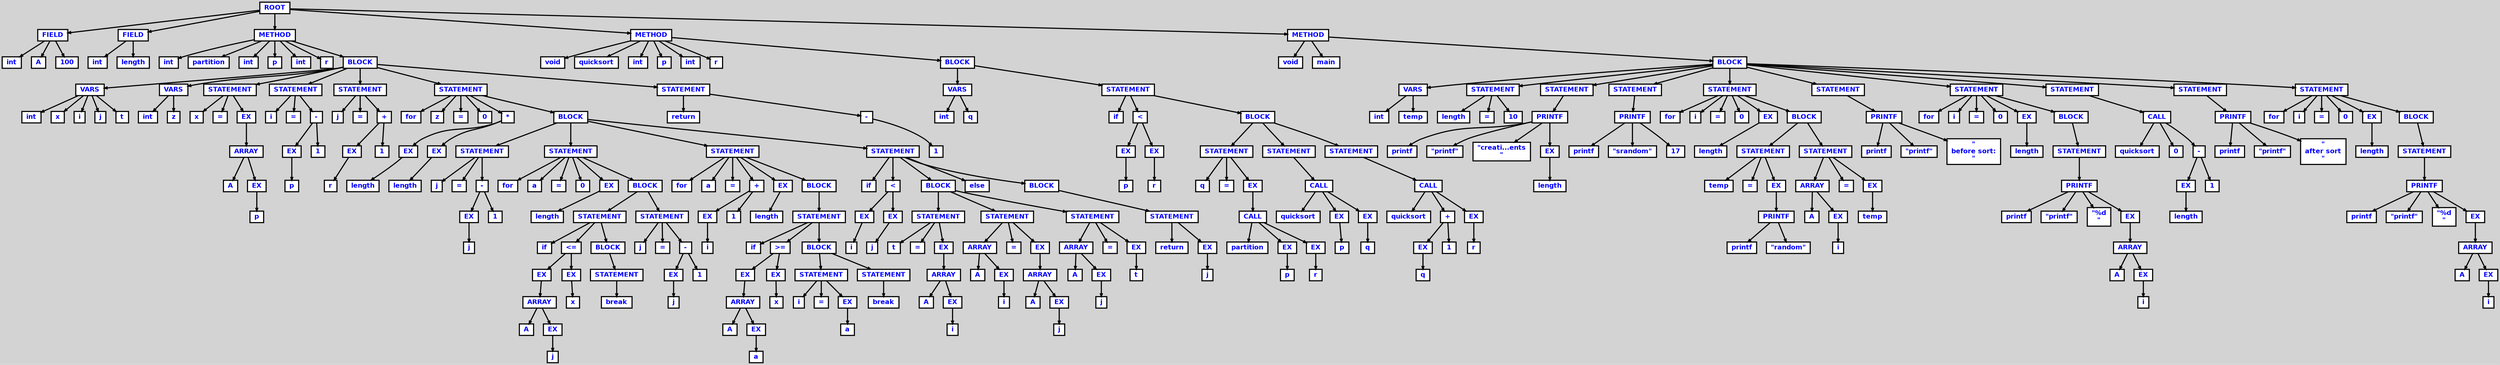 digraph {

	ordering=out;
	ranksep=.4;
	bgcolor="lightgrey"; node [shape=box, fixedsize=false, fontsize=12, fontname="Helvetica-bold", fontcolor="blue"
		width=.25, height=.25, color="black", fillcolor="white", style="filled, solid, bold"];
	edge [arrowsize=.5, color="black", style="bold"]

  n0 [label="ROOT"];
  n1 [label="FIELD"];
  n1 [label="FIELD"];
  n2 [label="int"];
  n3 [label="A"];
  n4 [label="100"];
  n5 [label="FIELD"];
  n5 [label="FIELD"];
  n6 [label="int"];
  n7 [label="length"];
  n8 [label="METHOD"];
  n8 [label="METHOD"];
  n9 [label="int"];
  n10 [label="partition"];
  n11 [label="int"];
  n12 [label="p"];
  n13 [label="int"];
  n14 [label="r"];
  n15 [label="BLOCK"];
  n15 [label="BLOCK"];
  n16 [label="VARS"];
  n16 [label="VARS"];
  n17 [label="int"];
  n18 [label="x"];
  n19 [label="i"];
  n20 [label="j"];
  n21 [label="t"];
  n22 [label="VARS"];
  n22 [label="VARS"];
  n23 [label="int"];
  n24 [label="z"];
  n25 [label="STATEMENT"];
  n25 [label="STATEMENT"];
  n26 [label="x"];
  n27 [label="="];
  n28 [label="EX"];
  n28 [label="EX"];
  n29 [label="ARRAY"];
  n29 [label="ARRAY"];
  n30 [label="A"];
  n31 [label="EX"];
  n31 [label="EX"];
  n32 [label="p"];
  n33 [label="STATEMENT"];
  n33 [label="STATEMENT"];
  n34 [label="i"];
  n35 [label="="];
  n36 [label="-"];
  n36 [label="-"];
  n37 [label="EX"];
  n37 [label="EX"];
  n38 [label="p"];
  n39 [label="1"];
  n40 [label="STATEMENT"];
  n40 [label="STATEMENT"];
  n41 [label="j"];
  n42 [label="="];
  n43 [label="+"];
  n43 [label="+"];
  n44 [label="EX"];
  n44 [label="EX"];
  n45 [label="r"];
  n46 [label="1"];
  n47 [label="STATEMENT"];
  n47 [label="STATEMENT"];
  n48 [label="for"];
  n49 [label="z"];
  n50 [label="="];
  n51 [label="0"];
  n52 [label="*"];
  n52 [label="*"];
  n53 [label="EX"];
  n53 [label="EX"];
  n54 [label="length"];
  n55 [label="EX"];
  n55 [label="EX"];
  n56 [label="length"];
  n57 [label="BLOCK"];
  n57 [label="BLOCK"];
  n58 [label="STATEMENT"];
  n58 [label="STATEMENT"];
  n59 [label="j"];
  n60 [label="="];
  n61 [label="-"];
  n61 [label="-"];
  n62 [label="EX"];
  n62 [label="EX"];
  n63 [label="j"];
  n64 [label="1"];
  n65 [label="STATEMENT"];
  n65 [label="STATEMENT"];
  n66 [label="for"];
  n67 [label="a"];
  n68 [label="="];
  n69 [label="0"];
  n70 [label="EX"];
  n70 [label="EX"];
  n71 [label="length"];
  n72 [label="BLOCK"];
  n72 [label="BLOCK"];
  n73 [label="STATEMENT"];
  n73 [label="STATEMENT"];
  n74 [label="if"];
  n75 [label="<="];
  n75 [label="<="];
  n76 [label="EX"];
  n76 [label="EX"];
  n77 [label="ARRAY"];
  n77 [label="ARRAY"];
  n78 [label="A"];
  n79 [label="EX"];
  n79 [label="EX"];
  n80 [label="j"];
  n81 [label="EX"];
  n81 [label="EX"];
  n82 [label="x"];
  n83 [label="BLOCK"];
  n83 [label="BLOCK"];
  n84 [label="STATEMENT"];
  n84 [label="STATEMENT"];
  n85 [label="break"];
  n86 [label="STATEMENT"];
  n86 [label="STATEMENT"];
  n87 [label="j"];
  n88 [label="="];
  n89 [label="-"];
  n89 [label="-"];
  n90 [label="EX"];
  n90 [label="EX"];
  n91 [label="j"];
  n92 [label="1"];
  n93 [label="STATEMENT"];
  n93 [label="STATEMENT"];
  n94 [label="for"];
  n95 [label="a"];
  n96 [label="="];
  n97 [label="+"];
  n97 [label="+"];
  n98 [label="EX"];
  n98 [label="EX"];
  n99 [label="i"];
  n100 [label="1"];
  n101 [label="EX"];
  n101 [label="EX"];
  n102 [label="length"];
  n103 [label="BLOCK"];
  n103 [label="BLOCK"];
  n104 [label="STATEMENT"];
  n104 [label="STATEMENT"];
  n105 [label="if"];
  n106 [label=">="];
  n106 [label=">="];
  n107 [label="EX"];
  n107 [label="EX"];
  n108 [label="ARRAY"];
  n108 [label="ARRAY"];
  n109 [label="A"];
  n110 [label="EX"];
  n110 [label="EX"];
  n111 [label="a"];
  n112 [label="EX"];
  n112 [label="EX"];
  n113 [label="x"];
  n114 [label="BLOCK"];
  n114 [label="BLOCK"];
  n115 [label="STATEMENT"];
  n115 [label="STATEMENT"];
  n116 [label="i"];
  n117 [label="="];
  n118 [label="EX"];
  n118 [label="EX"];
  n119 [label="a"];
  n120 [label="STATEMENT"];
  n120 [label="STATEMENT"];
  n121 [label="break"];
  n122 [label="STATEMENT"];
  n122 [label="STATEMENT"];
  n123 [label="if"];
  n124 [label="<"];
  n124 [label="<"];
  n125 [label="EX"];
  n125 [label="EX"];
  n126 [label="i"];
  n127 [label="EX"];
  n127 [label="EX"];
  n128 [label="j"];
  n129 [label="BLOCK"];
  n129 [label="BLOCK"];
  n130 [label="STATEMENT"];
  n130 [label="STATEMENT"];
  n131 [label="t"];
  n132 [label="="];
  n133 [label="EX"];
  n133 [label="EX"];
  n134 [label="ARRAY"];
  n134 [label="ARRAY"];
  n135 [label="A"];
  n136 [label="EX"];
  n136 [label="EX"];
  n137 [label="i"];
  n138 [label="STATEMENT"];
  n138 [label="STATEMENT"];
  n139 [label="ARRAY"];
  n139 [label="ARRAY"];
  n140 [label="A"];
  n141 [label="EX"];
  n141 [label="EX"];
  n142 [label="i"];
  n143 [label="="];
  n144 [label="EX"];
  n144 [label="EX"];
  n145 [label="ARRAY"];
  n145 [label="ARRAY"];
  n146 [label="A"];
  n147 [label="EX"];
  n147 [label="EX"];
  n148 [label="j"];
  n149 [label="STATEMENT"];
  n149 [label="STATEMENT"];
  n150 [label="ARRAY"];
  n150 [label="ARRAY"];
  n151 [label="A"];
  n152 [label="EX"];
  n152 [label="EX"];
  n153 [label="j"];
  n154 [label="="];
  n155 [label="EX"];
  n155 [label="EX"];
  n156 [label="t"];
  n157 [label="else"];
  n158 [label="BLOCK"];
  n158 [label="BLOCK"];
  n159 [label="STATEMENT"];
  n159 [label="STATEMENT"];
  n160 [label="return"];
  n161 [label="EX"];
  n161 [label="EX"];
  n162 [label="j"];
  n163 [label="STATEMENT"];
  n163 [label="STATEMENT"];
  n164 [label="return"];
  n165 [label="-"];
  n165 [label="-"];
  n166 [label="1"];
  n167 [label="METHOD"];
  n167 [label="METHOD"];
  n168 [label="void"];
  n169 [label="quicksort"];
  n170 [label="int"];
  n171 [label="p"];
  n172 [label="int"];
  n173 [label="r"];
  n174 [label="BLOCK"];
  n174 [label="BLOCK"];
  n175 [label="VARS"];
  n175 [label="VARS"];
  n176 [label="int"];
  n177 [label="q"];
  n178 [label="STATEMENT"];
  n178 [label="STATEMENT"];
  n179 [label="if"];
  n180 [label="<"];
  n180 [label="<"];
  n181 [label="EX"];
  n181 [label="EX"];
  n182 [label="p"];
  n183 [label="EX"];
  n183 [label="EX"];
  n184 [label="r"];
  n185 [label="BLOCK"];
  n185 [label="BLOCK"];
  n186 [label="STATEMENT"];
  n186 [label="STATEMENT"];
  n187 [label="q"];
  n188 [label="="];
  n189 [label="EX"];
  n189 [label="EX"];
  n190 [label="CALL"];
  n190 [label="CALL"];
  n191 [label="partition"];
  n192 [label="EX"];
  n192 [label="EX"];
  n193 [label="p"];
  n194 [label="EX"];
  n194 [label="EX"];
  n195 [label="r"];
  n196 [label="STATEMENT"];
  n196 [label="STATEMENT"];
  n197 [label="CALL"];
  n197 [label="CALL"];
  n198 [label="quicksort"];
  n199 [label="EX"];
  n199 [label="EX"];
  n200 [label="p"];
  n201 [label="EX"];
  n201 [label="EX"];
  n202 [label="q"];
  n203 [label="STATEMENT"];
  n203 [label="STATEMENT"];
  n204 [label="CALL"];
  n204 [label="CALL"];
  n205 [label="quicksort"];
  n206 [label="+"];
  n206 [label="+"];
  n207 [label="EX"];
  n207 [label="EX"];
  n208 [label="q"];
  n209 [label="1"];
  n210 [label="EX"];
  n210 [label="EX"];
  n211 [label="r"];
  n212 [label="METHOD"];
  n212 [label="METHOD"];
  n213 [label="void"];
  n214 [label="main"];
  n215 [label="BLOCK"];
  n215 [label="BLOCK"];
  n216 [label="VARS"];
  n216 [label="VARS"];
  n217 [label="int"];
  n218 [label="temp"];
  n219 [label="STATEMENT"];
  n219 [label="STATEMENT"];
  n220 [label="length"];
  n221 [label="="];
  n222 [label="10"];
  n223 [label="STATEMENT"];
  n223 [label="STATEMENT"];
  n224 [label="PRINTF"];
  n224 [label="PRINTF"];
  n225 [label="printf"];
  n226 [label="\"printf\""];
  n227 [label="\"creati...ents\n\""];
  n228 [label="EX"];
  n228 [label="EX"];
  n229 [label="length"];
  n230 [label="STATEMENT"];
  n230 [label="STATEMENT"];
  n231 [label="PRINTF"];
  n231 [label="PRINTF"];
  n232 [label="printf"];
  n233 [label="\"srandom\""];
  n234 [label="17"];
  n235 [label="STATEMENT"];
  n235 [label="STATEMENT"];
  n236 [label="for"];
  n237 [label="i"];
  n238 [label="="];
  n239 [label="0"];
  n240 [label="EX"];
  n240 [label="EX"];
  n241 [label="length"];
  n242 [label="BLOCK"];
  n242 [label="BLOCK"];
  n243 [label="STATEMENT"];
  n243 [label="STATEMENT"];
  n244 [label="temp"];
  n245 [label="="];
  n246 [label="EX"];
  n246 [label="EX"];
  n247 [label="PRINTF"];
  n247 [label="PRINTF"];
  n248 [label="printf"];
  n249 [label="\"random\""];
  n250 [label="STATEMENT"];
  n250 [label="STATEMENT"];
  n251 [label="ARRAY"];
  n251 [label="ARRAY"];
  n252 [label="A"];
  n253 [label="EX"];
  n253 [label="EX"];
  n254 [label="i"];
  n255 [label="="];
  n256 [label="EX"];
  n256 [label="EX"];
  n257 [label="temp"];
  n258 [label="STATEMENT"];
  n258 [label="STATEMENT"];
  n259 [label="PRINTF"];
  n259 [label="PRINTF"];
  n260 [label="printf"];
  n261 [label="\"printf\""];
  n262 [label="\"\nbefore sort:\n\""];
  n263 [label="STATEMENT"];
  n263 [label="STATEMENT"];
  n264 [label="for"];
  n265 [label="i"];
  n266 [label="="];
  n267 [label="0"];
  n268 [label="EX"];
  n268 [label="EX"];
  n269 [label="length"];
  n270 [label="BLOCK"];
  n270 [label="BLOCK"];
  n271 [label="STATEMENT"];
  n271 [label="STATEMENT"];
  n272 [label="PRINTF"];
  n272 [label="PRINTF"];
  n273 [label="printf"];
  n274 [label="\"printf\""];
  n275 [label="\"%d\n\""];
  n276 [label="EX"];
  n276 [label="EX"];
  n277 [label="ARRAY"];
  n277 [label="ARRAY"];
  n278 [label="A"];
  n279 [label="EX"];
  n279 [label="EX"];
  n280 [label="i"];
  n281 [label="STATEMENT"];
  n281 [label="STATEMENT"];
  n282 [label="CALL"];
  n282 [label="CALL"];
  n283 [label="quicksort"];
  n284 [label="0"];
  n285 [label="-"];
  n285 [label="-"];
  n286 [label="EX"];
  n286 [label="EX"];
  n287 [label="length"];
  n288 [label="1"];
  n289 [label="STATEMENT"];
  n289 [label="STATEMENT"];
  n290 [label="PRINTF"];
  n290 [label="PRINTF"];
  n291 [label="printf"];
  n292 [label="\"printf\""];
  n293 [label="\"\nafter sort\n\""];
  n294 [label="STATEMENT"];
  n294 [label="STATEMENT"];
  n295 [label="for"];
  n296 [label="i"];
  n297 [label="="];
  n298 [label="0"];
  n299 [label="EX"];
  n299 [label="EX"];
  n300 [label="length"];
  n301 [label="BLOCK"];
  n301 [label="BLOCK"];
  n302 [label="STATEMENT"];
  n302 [label="STATEMENT"];
  n303 [label="PRINTF"];
  n303 [label="PRINTF"];
  n304 [label="printf"];
  n305 [label="\"printf\""];
  n306 [label="\"%d\n\""];
  n307 [label="EX"];
  n307 [label="EX"];
  n308 [label="ARRAY"];
  n308 [label="ARRAY"];
  n309 [label="A"];
  n310 [label="EX"];
  n310 [label="EX"];
  n311 [label="i"];

  n0 -> n1 // "ROOT" -> "FIELD"
  n1 -> n2 // "FIELD" -> "int"
  n1 -> n3 // "FIELD" -> "A"
  n1 -> n4 // "FIELD" -> "100"
  n0 -> n5 // "ROOT" -> "FIELD"
  n5 -> n6 // "FIELD" -> "int"
  n5 -> n7 // "FIELD" -> "length"
  n0 -> n8 // "ROOT" -> "METHOD"
  n8 -> n9 // "METHOD" -> "int"
  n8 -> n10 // "METHOD" -> "partition"
  n8 -> n11 // "METHOD" -> "int"
  n8 -> n12 // "METHOD" -> "p"
  n8 -> n13 // "METHOD" -> "int"
  n8 -> n14 // "METHOD" -> "r"
  n8 -> n15 // "METHOD" -> "BLOCK"
  n15 -> n16 // "BLOCK" -> "VARS"
  n16 -> n17 // "VARS" -> "int"
  n16 -> n18 // "VARS" -> "x"
  n16 -> n19 // "VARS" -> "i"
  n16 -> n20 // "VARS" -> "j"
  n16 -> n21 // "VARS" -> "t"
  n15 -> n22 // "BLOCK" -> "VARS"
  n22 -> n23 // "VARS" -> "int"
  n22 -> n24 // "VARS" -> "z"
  n15 -> n25 // "BLOCK" -> "STATEMENT"
  n25 -> n26 // "STATEMENT" -> "x"
  n25 -> n27 // "STATEMENT" -> "="
  n25 -> n28 // "STATEMENT" -> "EX"
  n28 -> n29 // "EX" -> "ARRAY"
  n29 -> n30 // "ARRAY" -> "A"
  n29 -> n31 // "ARRAY" -> "EX"
  n31 -> n32 // "EX" -> "p"
  n15 -> n33 // "BLOCK" -> "STATEMENT"
  n33 -> n34 // "STATEMENT" -> "i"
  n33 -> n35 // "STATEMENT" -> "="
  n33 -> n36 // "STATEMENT" -> "-"
  n36 -> n37 // "-" -> "EX"
  n37 -> n38 // "EX" -> "p"
  n36 -> n39 // "-" -> "1"
  n15 -> n40 // "BLOCK" -> "STATEMENT"
  n40 -> n41 // "STATEMENT" -> "j"
  n40 -> n42 // "STATEMENT" -> "="
  n40 -> n43 // "STATEMENT" -> "+"
  n43 -> n44 // "+" -> "EX"
  n44 -> n45 // "EX" -> "r"
  n43 -> n46 // "+" -> "1"
  n15 -> n47 // "BLOCK" -> "STATEMENT"
  n47 -> n48 // "STATEMENT" -> "for"
  n47 -> n49 // "STATEMENT" -> "z"
  n47 -> n50 // "STATEMENT" -> "="
  n47 -> n51 // "STATEMENT" -> "0"
  n47 -> n52 // "STATEMENT" -> "*"
  n52 -> n53 // "*" -> "EX"
  n53 -> n54 // "EX" -> "length"
  n52 -> n55 // "*" -> "EX"
  n55 -> n56 // "EX" -> "length"
  n47 -> n57 // "STATEMENT" -> "BLOCK"
  n57 -> n58 // "BLOCK" -> "STATEMENT"
  n58 -> n59 // "STATEMENT" -> "j"
  n58 -> n60 // "STATEMENT" -> "="
  n58 -> n61 // "STATEMENT" -> "-"
  n61 -> n62 // "-" -> "EX"
  n62 -> n63 // "EX" -> "j"
  n61 -> n64 // "-" -> "1"
  n57 -> n65 // "BLOCK" -> "STATEMENT"
  n65 -> n66 // "STATEMENT" -> "for"
  n65 -> n67 // "STATEMENT" -> "a"
  n65 -> n68 // "STATEMENT" -> "="
  n65 -> n69 // "STATEMENT" -> "0"
  n65 -> n70 // "STATEMENT" -> "EX"
  n70 -> n71 // "EX" -> "length"
  n65 -> n72 // "STATEMENT" -> "BLOCK"
  n72 -> n73 // "BLOCK" -> "STATEMENT"
  n73 -> n74 // "STATEMENT" -> "if"
  n73 -> n75 // "STATEMENT" -> "<="
  n75 -> n76 // "<=" -> "EX"
  n76 -> n77 // "EX" -> "ARRAY"
  n77 -> n78 // "ARRAY" -> "A"
  n77 -> n79 // "ARRAY" -> "EX"
  n79 -> n80 // "EX" -> "j"
  n75 -> n81 // "<=" -> "EX"
  n81 -> n82 // "EX" -> "x"
  n73 -> n83 // "STATEMENT" -> "BLOCK"
  n83 -> n84 // "BLOCK" -> "STATEMENT"
  n84 -> n85 // "STATEMENT" -> "break"
  n72 -> n86 // "BLOCK" -> "STATEMENT"
  n86 -> n87 // "STATEMENT" -> "j"
  n86 -> n88 // "STATEMENT" -> "="
  n86 -> n89 // "STATEMENT" -> "-"
  n89 -> n90 // "-" -> "EX"
  n90 -> n91 // "EX" -> "j"
  n89 -> n92 // "-" -> "1"
  n57 -> n93 // "BLOCK" -> "STATEMENT"
  n93 -> n94 // "STATEMENT" -> "for"
  n93 -> n95 // "STATEMENT" -> "a"
  n93 -> n96 // "STATEMENT" -> "="
  n93 -> n97 // "STATEMENT" -> "+"
  n97 -> n98 // "+" -> "EX"
  n98 -> n99 // "EX" -> "i"
  n97 -> n100 // "+" -> "1"
  n93 -> n101 // "STATEMENT" -> "EX"
  n101 -> n102 // "EX" -> "length"
  n93 -> n103 // "STATEMENT" -> "BLOCK"
  n103 -> n104 // "BLOCK" -> "STATEMENT"
  n104 -> n105 // "STATEMENT" -> "if"
  n104 -> n106 // "STATEMENT" -> ">="
  n106 -> n107 // ">=" -> "EX"
  n107 -> n108 // "EX" -> "ARRAY"
  n108 -> n109 // "ARRAY" -> "A"
  n108 -> n110 // "ARRAY" -> "EX"
  n110 -> n111 // "EX" -> "a"
  n106 -> n112 // ">=" -> "EX"
  n112 -> n113 // "EX" -> "x"
  n104 -> n114 // "STATEMENT" -> "BLOCK"
  n114 -> n115 // "BLOCK" -> "STATEMENT"
  n115 -> n116 // "STATEMENT" -> "i"
  n115 -> n117 // "STATEMENT" -> "="
  n115 -> n118 // "STATEMENT" -> "EX"
  n118 -> n119 // "EX" -> "a"
  n114 -> n120 // "BLOCK" -> "STATEMENT"
  n120 -> n121 // "STATEMENT" -> "break"
  n57 -> n122 // "BLOCK" -> "STATEMENT"
  n122 -> n123 // "STATEMENT" -> "if"
  n122 -> n124 // "STATEMENT" -> "<"
  n124 -> n125 // "<" -> "EX"
  n125 -> n126 // "EX" -> "i"
  n124 -> n127 // "<" -> "EX"
  n127 -> n128 // "EX" -> "j"
  n122 -> n129 // "STATEMENT" -> "BLOCK"
  n129 -> n130 // "BLOCK" -> "STATEMENT"
  n130 -> n131 // "STATEMENT" -> "t"
  n130 -> n132 // "STATEMENT" -> "="
  n130 -> n133 // "STATEMENT" -> "EX"
  n133 -> n134 // "EX" -> "ARRAY"
  n134 -> n135 // "ARRAY" -> "A"
  n134 -> n136 // "ARRAY" -> "EX"
  n136 -> n137 // "EX" -> "i"
  n129 -> n138 // "BLOCK" -> "STATEMENT"
  n138 -> n139 // "STATEMENT" -> "ARRAY"
  n139 -> n140 // "ARRAY" -> "A"
  n139 -> n141 // "ARRAY" -> "EX"
  n141 -> n142 // "EX" -> "i"
  n138 -> n143 // "STATEMENT" -> "="
  n138 -> n144 // "STATEMENT" -> "EX"
  n144 -> n145 // "EX" -> "ARRAY"
  n145 -> n146 // "ARRAY" -> "A"
  n145 -> n147 // "ARRAY" -> "EX"
  n147 -> n148 // "EX" -> "j"
  n129 -> n149 // "BLOCK" -> "STATEMENT"
  n149 -> n150 // "STATEMENT" -> "ARRAY"
  n150 -> n151 // "ARRAY" -> "A"
  n150 -> n152 // "ARRAY" -> "EX"
  n152 -> n153 // "EX" -> "j"
  n149 -> n154 // "STATEMENT" -> "="
  n149 -> n155 // "STATEMENT" -> "EX"
  n155 -> n156 // "EX" -> "t"
  n122 -> n157 // "STATEMENT" -> "else"
  n122 -> n158 // "STATEMENT" -> "BLOCK"
  n158 -> n159 // "BLOCK" -> "STATEMENT"
  n159 -> n160 // "STATEMENT" -> "return"
  n159 -> n161 // "STATEMENT" -> "EX"
  n161 -> n162 // "EX" -> "j"
  n15 -> n163 // "BLOCK" -> "STATEMENT"
  n163 -> n164 // "STATEMENT" -> "return"
  n163 -> n165 // "STATEMENT" -> "-"
  n165 -> n166 // "-" -> "1"
  n0 -> n167 // "ROOT" -> "METHOD"
  n167 -> n168 // "METHOD" -> "void"
  n167 -> n169 // "METHOD" -> "quicksort"
  n167 -> n170 // "METHOD" -> "int"
  n167 -> n171 // "METHOD" -> "p"
  n167 -> n172 // "METHOD" -> "int"
  n167 -> n173 // "METHOD" -> "r"
  n167 -> n174 // "METHOD" -> "BLOCK"
  n174 -> n175 // "BLOCK" -> "VARS"
  n175 -> n176 // "VARS" -> "int"
  n175 -> n177 // "VARS" -> "q"
  n174 -> n178 // "BLOCK" -> "STATEMENT"
  n178 -> n179 // "STATEMENT" -> "if"
  n178 -> n180 // "STATEMENT" -> "<"
  n180 -> n181 // "<" -> "EX"
  n181 -> n182 // "EX" -> "p"
  n180 -> n183 // "<" -> "EX"
  n183 -> n184 // "EX" -> "r"
  n178 -> n185 // "STATEMENT" -> "BLOCK"
  n185 -> n186 // "BLOCK" -> "STATEMENT"
  n186 -> n187 // "STATEMENT" -> "q"
  n186 -> n188 // "STATEMENT" -> "="
  n186 -> n189 // "STATEMENT" -> "EX"
  n189 -> n190 // "EX" -> "CALL"
  n190 -> n191 // "CALL" -> "partition"
  n190 -> n192 // "CALL" -> "EX"
  n192 -> n193 // "EX" -> "p"
  n190 -> n194 // "CALL" -> "EX"
  n194 -> n195 // "EX" -> "r"
  n185 -> n196 // "BLOCK" -> "STATEMENT"
  n196 -> n197 // "STATEMENT" -> "CALL"
  n197 -> n198 // "CALL" -> "quicksort"
  n197 -> n199 // "CALL" -> "EX"
  n199 -> n200 // "EX" -> "p"
  n197 -> n201 // "CALL" -> "EX"
  n201 -> n202 // "EX" -> "q"
  n185 -> n203 // "BLOCK" -> "STATEMENT"
  n203 -> n204 // "STATEMENT" -> "CALL"
  n204 -> n205 // "CALL" -> "quicksort"
  n204 -> n206 // "CALL" -> "+"
  n206 -> n207 // "+" -> "EX"
  n207 -> n208 // "EX" -> "q"
  n206 -> n209 // "+" -> "1"
  n204 -> n210 // "CALL" -> "EX"
  n210 -> n211 // "EX" -> "r"
  n0 -> n212 // "ROOT" -> "METHOD"
  n212 -> n213 // "METHOD" -> "void"
  n212 -> n214 // "METHOD" -> "main"
  n212 -> n215 // "METHOD" -> "BLOCK"
  n215 -> n216 // "BLOCK" -> "VARS"
  n216 -> n217 // "VARS" -> "int"
  n216 -> n218 // "VARS" -> "temp"
  n215 -> n219 // "BLOCK" -> "STATEMENT"
  n219 -> n220 // "STATEMENT" -> "length"
  n219 -> n221 // "STATEMENT" -> "="
  n219 -> n222 // "STATEMENT" -> "10"
  n215 -> n223 // "BLOCK" -> "STATEMENT"
  n223 -> n224 // "STATEMENT" -> "PRINTF"
  n224 -> n225 // "PRINTF" -> "printf"
  n224 -> n226 // "PRINTF" -> "\"printf\""
  n224 -> n227 // "PRINTF" -> "\"creati...ents\n\""
  n224 -> n228 // "PRINTF" -> "EX"
  n228 -> n229 // "EX" -> "length"
  n215 -> n230 // "BLOCK" -> "STATEMENT"
  n230 -> n231 // "STATEMENT" -> "PRINTF"
  n231 -> n232 // "PRINTF" -> "printf"
  n231 -> n233 // "PRINTF" -> "\"srandom\""
  n231 -> n234 // "PRINTF" -> "17"
  n215 -> n235 // "BLOCK" -> "STATEMENT"
  n235 -> n236 // "STATEMENT" -> "for"
  n235 -> n237 // "STATEMENT" -> "i"
  n235 -> n238 // "STATEMENT" -> "="
  n235 -> n239 // "STATEMENT" -> "0"
  n235 -> n240 // "STATEMENT" -> "EX"
  n240 -> n241 // "EX" -> "length"
  n235 -> n242 // "STATEMENT" -> "BLOCK"
  n242 -> n243 // "BLOCK" -> "STATEMENT"
  n243 -> n244 // "STATEMENT" -> "temp"
  n243 -> n245 // "STATEMENT" -> "="
  n243 -> n246 // "STATEMENT" -> "EX"
  n246 -> n247 // "EX" -> "PRINTF"
  n247 -> n248 // "PRINTF" -> "printf"
  n247 -> n249 // "PRINTF" -> "\"random\""
  n242 -> n250 // "BLOCK" -> "STATEMENT"
  n250 -> n251 // "STATEMENT" -> "ARRAY"
  n251 -> n252 // "ARRAY" -> "A"
  n251 -> n253 // "ARRAY" -> "EX"
  n253 -> n254 // "EX" -> "i"
  n250 -> n255 // "STATEMENT" -> "="
  n250 -> n256 // "STATEMENT" -> "EX"
  n256 -> n257 // "EX" -> "temp"
  n215 -> n258 // "BLOCK" -> "STATEMENT"
  n258 -> n259 // "STATEMENT" -> "PRINTF"
  n259 -> n260 // "PRINTF" -> "printf"
  n259 -> n261 // "PRINTF" -> "\"printf\""
  n259 -> n262 // "PRINTF" -> "\"\nbefore sort:\n\""
  n215 -> n263 // "BLOCK" -> "STATEMENT"
  n263 -> n264 // "STATEMENT" -> "for"
  n263 -> n265 // "STATEMENT" -> "i"
  n263 -> n266 // "STATEMENT" -> "="
  n263 -> n267 // "STATEMENT" -> "0"
  n263 -> n268 // "STATEMENT" -> "EX"
  n268 -> n269 // "EX" -> "length"
  n263 -> n270 // "STATEMENT" -> "BLOCK"
  n270 -> n271 // "BLOCK" -> "STATEMENT"
  n271 -> n272 // "STATEMENT" -> "PRINTF"
  n272 -> n273 // "PRINTF" -> "printf"
  n272 -> n274 // "PRINTF" -> "\"printf\""
  n272 -> n275 // "PRINTF" -> "\"%d\n\""
  n272 -> n276 // "PRINTF" -> "EX"
  n276 -> n277 // "EX" -> "ARRAY"
  n277 -> n278 // "ARRAY" -> "A"
  n277 -> n279 // "ARRAY" -> "EX"
  n279 -> n280 // "EX" -> "i"
  n215 -> n281 // "BLOCK" -> "STATEMENT"
  n281 -> n282 // "STATEMENT" -> "CALL"
  n282 -> n283 // "CALL" -> "quicksort"
  n282 -> n284 // "CALL" -> "0"
  n282 -> n285 // "CALL" -> "-"
  n285 -> n286 // "-" -> "EX"
  n286 -> n287 // "EX" -> "length"
  n285 -> n288 // "-" -> "1"
  n215 -> n289 // "BLOCK" -> "STATEMENT"
  n289 -> n290 // "STATEMENT" -> "PRINTF"
  n290 -> n291 // "PRINTF" -> "printf"
  n290 -> n292 // "PRINTF" -> "\"printf\""
  n290 -> n293 // "PRINTF" -> "\"\nafter sort\n\""
  n215 -> n294 // "BLOCK" -> "STATEMENT"
  n294 -> n295 // "STATEMENT" -> "for"
  n294 -> n296 // "STATEMENT" -> "i"
  n294 -> n297 // "STATEMENT" -> "="
  n294 -> n298 // "STATEMENT" -> "0"
  n294 -> n299 // "STATEMENT" -> "EX"
  n299 -> n300 // "EX" -> "length"
  n294 -> n301 // "STATEMENT" -> "BLOCK"
  n301 -> n302 // "BLOCK" -> "STATEMENT"
  n302 -> n303 // "STATEMENT" -> "PRINTF"
  n303 -> n304 // "PRINTF" -> "printf"
  n303 -> n305 // "PRINTF" -> "\"printf\""
  n303 -> n306 // "PRINTF" -> "\"%d\n\""
  n303 -> n307 // "PRINTF" -> "EX"
  n307 -> n308 // "EX" -> "ARRAY"
  n308 -> n309 // "ARRAY" -> "A"
  n308 -> n310 // "ARRAY" -> "EX"
  n310 -> n311 // "EX" -> "i"

}

